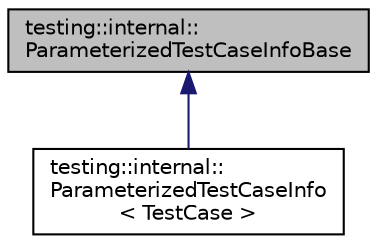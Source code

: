 digraph "testing::internal::ParameterizedTestCaseInfoBase"
{
 // LATEX_PDF_SIZE
  edge [fontname="Helvetica",fontsize="10",labelfontname="Helvetica",labelfontsize="10"];
  node [fontname="Helvetica",fontsize="10",shape=record];
  Node1 [label="testing::internal::\lParameterizedTestCaseInfoBase",height=0.2,width=0.4,color="black", fillcolor="grey75", style="filled", fontcolor="black",tooltip=" "];
  Node1 -> Node2 [dir="back",color="midnightblue",fontsize="10",style="solid",fontname="Helvetica"];
  Node2 [label="testing::internal::\lParameterizedTestCaseInfo\l\< TestCase \>",height=0.2,width=0.4,color="black", fillcolor="white", style="filled",URL="$classtesting_1_1internal_1_1_parameterized_test_case_info.html",tooltip=" "];
}
